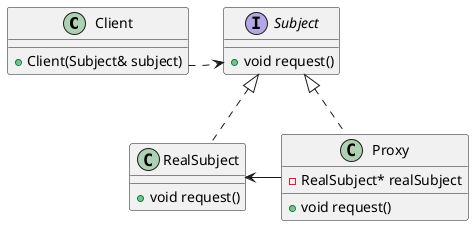@startuml Proxy Pattern


class Client{
    +Client(Subject& subject)
}
interface Subject{
    +void request()
}
Client ..> Subject
Client -[hidden] Subject

class RealSubject implements Subject{
    +void request()
}

class Proxy implements Subject{
    -RealSubject* realSubject
    +void request()
}

RealSubject <- Proxy

@enduml
